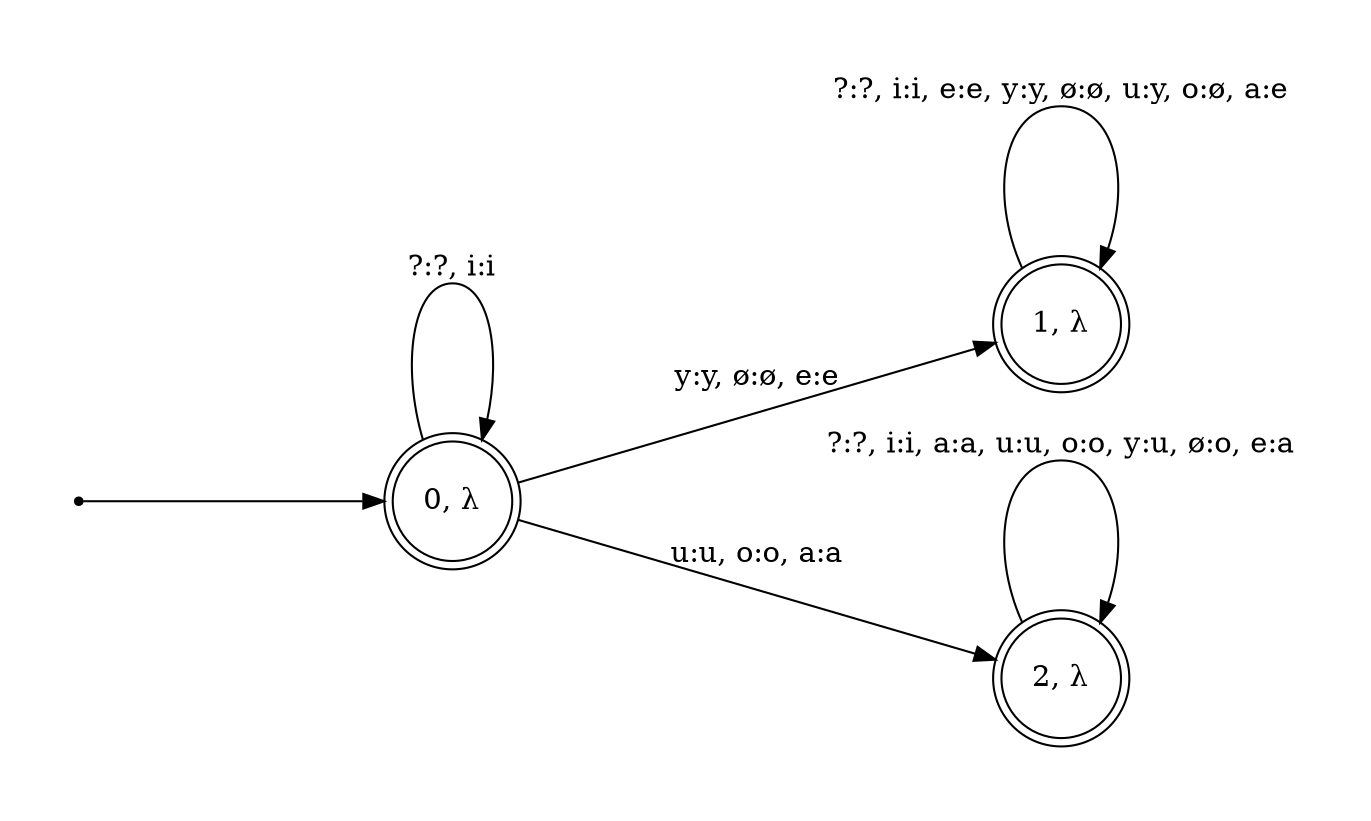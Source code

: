 digraph fst {
	graph [pad="0.5", nodesep="1", ranksep="2"];
	rankdir=LR;
	size="10,10";
	node [shape = point]; start;
	node [shape = doublecircle];
		"0, λ";
		"1, λ";
		"2, λ";

	"0, λ" ->	"0, λ" [ label = "?:?, i:i" ];
	"0, λ" ->	"1, λ" [ label = "y:y, ø:ø, e:e" ];
	"0, λ" ->	"2, λ" [ label = "u:u, o:o, a:a" ];
	"1, λ" ->	"1, λ" [ label = "?:?, i:i, e:e, y:y, ø:ø, u:y, o:ø, a:e" ];
	"2, λ" ->	"2, λ" [ label = "?:?, i:i, a:a, u:u, o:o, y:u, ø:o, e:a" ];
	start -> "0, λ";
}